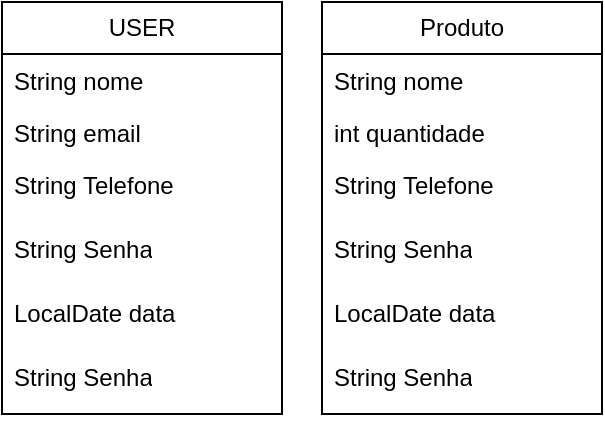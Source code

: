 <mxfile version="26.0.14">
  <diagram id="C5RBs43oDa-KdzZeNtuy" name="Page-1">
    <mxGraphModel dx="862" dy="422" grid="1" gridSize="10" guides="1" tooltips="1" connect="1" arrows="1" fold="1" page="1" pageScale="1" pageWidth="827" pageHeight="1169" math="0" shadow="0">
      <root>
        <mxCell id="WIyWlLk6GJQsqaUBKTNV-0" />
        <mxCell id="WIyWlLk6GJQsqaUBKTNV-1" parent="WIyWlLk6GJQsqaUBKTNV-0" />
        <mxCell id="IOtPqmOQ_tX6w22zON9c-5" value="USER" style="swimlane;fontStyle=0;childLayout=stackLayout;horizontal=1;startSize=26;fillColor=none;horizontalStack=0;resizeParent=1;resizeParentMax=0;resizeLast=0;collapsible=1;marginBottom=0;whiteSpace=wrap;html=1;" vertex="1" parent="WIyWlLk6GJQsqaUBKTNV-1">
          <mxGeometry x="30" y="20" width="140" height="206" as="geometry" />
        </mxCell>
        <mxCell id="IOtPqmOQ_tX6w22zON9c-6" value="String nome" style="text;strokeColor=none;fillColor=none;align=left;verticalAlign=top;spacingLeft=4;spacingRight=4;overflow=hidden;rotatable=0;points=[[0,0.5],[1,0.5]];portConstraint=eastwest;whiteSpace=wrap;html=1;" vertex="1" parent="IOtPqmOQ_tX6w22zON9c-5">
          <mxGeometry y="26" width="140" height="26" as="geometry" />
        </mxCell>
        <mxCell id="IOtPqmOQ_tX6w22zON9c-7" value="String email" style="text;strokeColor=none;fillColor=none;align=left;verticalAlign=top;spacingLeft=4;spacingRight=4;overflow=hidden;rotatable=0;points=[[0,0.5],[1,0.5]];portConstraint=eastwest;whiteSpace=wrap;html=1;" vertex="1" parent="IOtPqmOQ_tX6w22zON9c-5">
          <mxGeometry y="52" width="140" height="26" as="geometry" />
        </mxCell>
        <mxCell id="IOtPqmOQ_tX6w22zON9c-9" value="String Telefone&lt;div&gt;&lt;br&gt;&lt;/div&gt;" style="text;strokeColor=none;fillColor=none;align=left;verticalAlign=top;spacingLeft=4;spacingRight=4;overflow=hidden;rotatable=0;points=[[0,0.5],[1,0.5]];portConstraint=eastwest;whiteSpace=wrap;html=1;" vertex="1" parent="IOtPqmOQ_tX6w22zON9c-5">
          <mxGeometry y="78" width="140" height="32" as="geometry" />
        </mxCell>
        <mxCell id="IOtPqmOQ_tX6w22zON9c-10" value="String Senha&lt;div&gt;&lt;br&gt;&lt;div&gt;&lt;br&gt;&lt;/div&gt;&lt;/div&gt;" style="text;strokeColor=none;fillColor=none;align=left;verticalAlign=top;spacingLeft=4;spacingRight=4;overflow=hidden;rotatable=0;points=[[0,0.5],[1,0.5]];portConstraint=eastwest;whiteSpace=wrap;html=1;" vertex="1" parent="IOtPqmOQ_tX6w22zON9c-5">
          <mxGeometry y="110" width="140" height="32" as="geometry" />
        </mxCell>
        <mxCell id="IOtPqmOQ_tX6w22zON9c-11" value="&lt;div&gt;LocalDate data&lt;br&gt;&lt;div&gt;&lt;br&gt;&lt;/div&gt;&lt;/div&gt;" style="text;strokeColor=none;fillColor=none;align=left;verticalAlign=top;spacingLeft=4;spacingRight=4;overflow=hidden;rotatable=0;points=[[0,0.5],[1,0.5]];portConstraint=eastwest;whiteSpace=wrap;html=1;" vertex="1" parent="IOtPqmOQ_tX6w22zON9c-5">
          <mxGeometry y="142" width="140" height="32" as="geometry" />
        </mxCell>
        <mxCell id="IOtPqmOQ_tX6w22zON9c-8" value="String Senha&lt;div&gt;&lt;br&gt;&lt;div&gt;&lt;br&gt;&lt;/div&gt;&lt;/div&gt;" style="text;strokeColor=none;fillColor=none;align=left;verticalAlign=top;spacingLeft=4;spacingRight=4;overflow=hidden;rotatable=0;points=[[0,0.5],[1,0.5]];portConstraint=eastwest;whiteSpace=wrap;html=1;" vertex="1" parent="IOtPqmOQ_tX6w22zON9c-5">
          <mxGeometry y="174" width="140" height="32" as="geometry" />
        </mxCell>
        <mxCell id="IOtPqmOQ_tX6w22zON9c-12" value="Produto" style="swimlane;fontStyle=0;childLayout=stackLayout;horizontal=1;startSize=26;fillColor=none;horizontalStack=0;resizeParent=1;resizeParentMax=0;resizeLast=0;collapsible=1;marginBottom=0;whiteSpace=wrap;html=1;" vertex="1" parent="WIyWlLk6GJQsqaUBKTNV-1">
          <mxGeometry x="190" y="20" width="140" height="206" as="geometry" />
        </mxCell>
        <mxCell id="IOtPqmOQ_tX6w22zON9c-13" value="String nome" style="text;strokeColor=none;fillColor=none;align=left;verticalAlign=top;spacingLeft=4;spacingRight=4;overflow=hidden;rotatable=0;points=[[0,0.5],[1,0.5]];portConstraint=eastwest;whiteSpace=wrap;html=1;" vertex="1" parent="IOtPqmOQ_tX6w22zON9c-12">
          <mxGeometry y="26" width="140" height="26" as="geometry" />
        </mxCell>
        <mxCell id="IOtPqmOQ_tX6w22zON9c-14" value="int quantidade" style="text;strokeColor=none;fillColor=none;align=left;verticalAlign=top;spacingLeft=4;spacingRight=4;overflow=hidden;rotatable=0;points=[[0,0.5],[1,0.5]];portConstraint=eastwest;whiteSpace=wrap;html=1;" vertex="1" parent="IOtPqmOQ_tX6w22zON9c-12">
          <mxGeometry y="52" width="140" height="26" as="geometry" />
        </mxCell>
        <mxCell id="IOtPqmOQ_tX6w22zON9c-15" value="String Telefone&lt;div&gt;&lt;br&gt;&lt;/div&gt;" style="text;strokeColor=none;fillColor=none;align=left;verticalAlign=top;spacingLeft=4;spacingRight=4;overflow=hidden;rotatable=0;points=[[0,0.5],[1,0.5]];portConstraint=eastwest;whiteSpace=wrap;html=1;" vertex="1" parent="IOtPqmOQ_tX6w22zON9c-12">
          <mxGeometry y="78" width="140" height="32" as="geometry" />
        </mxCell>
        <mxCell id="IOtPqmOQ_tX6w22zON9c-16" value="String Senha&lt;div&gt;&lt;br&gt;&lt;div&gt;&lt;br&gt;&lt;/div&gt;&lt;/div&gt;" style="text;strokeColor=none;fillColor=none;align=left;verticalAlign=top;spacingLeft=4;spacingRight=4;overflow=hidden;rotatable=0;points=[[0,0.5],[1,0.5]];portConstraint=eastwest;whiteSpace=wrap;html=1;" vertex="1" parent="IOtPqmOQ_tX6w22zON9c-12">
          <mxGeometry y="110" width="140" height="32" as="geometry" />
        </mxCell>
        <mxCell id="IOtPqmOQ_tX6w22zON9c-17" value="&lt;div&gt;LocalDate data&lt;br&gt;&lt;div&gt;&lt;br&gt;&lt;/div&gt;&lt;/div&gt;" style="text;strokeColor=none;fillColor=none;align=left;verticalAlign=top;spacingLeft=4;spacingRight=4;overflow=hidden;rotatable=0;points=[[0,0.5],[1,0.5]];portConstraint=eastwest;whiteSpace=wrap;html=1;" vertex="1" parent="IOtPqmOQ_tX6w22zON9c-12">
          <mxGeometry y="142" width="140" height="32" as="geometry" />
        </mxCell>
        <mxCell id="IOtPqmOQ_tX6w22zON9c-18" value="String Senha&lt;div&gt;&lt;br&gt;&lt;div&gt;&lt;br&gt;&lt;/div&gt;&lt;/div&gt;" style="text;strokeColor=none;fillColor=none;align=left;verticalAlign=top;spacingLeft=4;spacingRight=4;overflow=hidden;rotatable=0;points=[[0,0.5],[1,0.5]];portConstraint=eastwest;whiteSpace=wrap;html=1;" vertex="1" parent="IOtPqmOQ_tX6w22zON9c-12">
          <mxGeometry y="174" width="140" height="32" as="geometry" />
        </mxCell>
      </root>
    </mxGraphModel>
  </diagram>
</mxfile>
